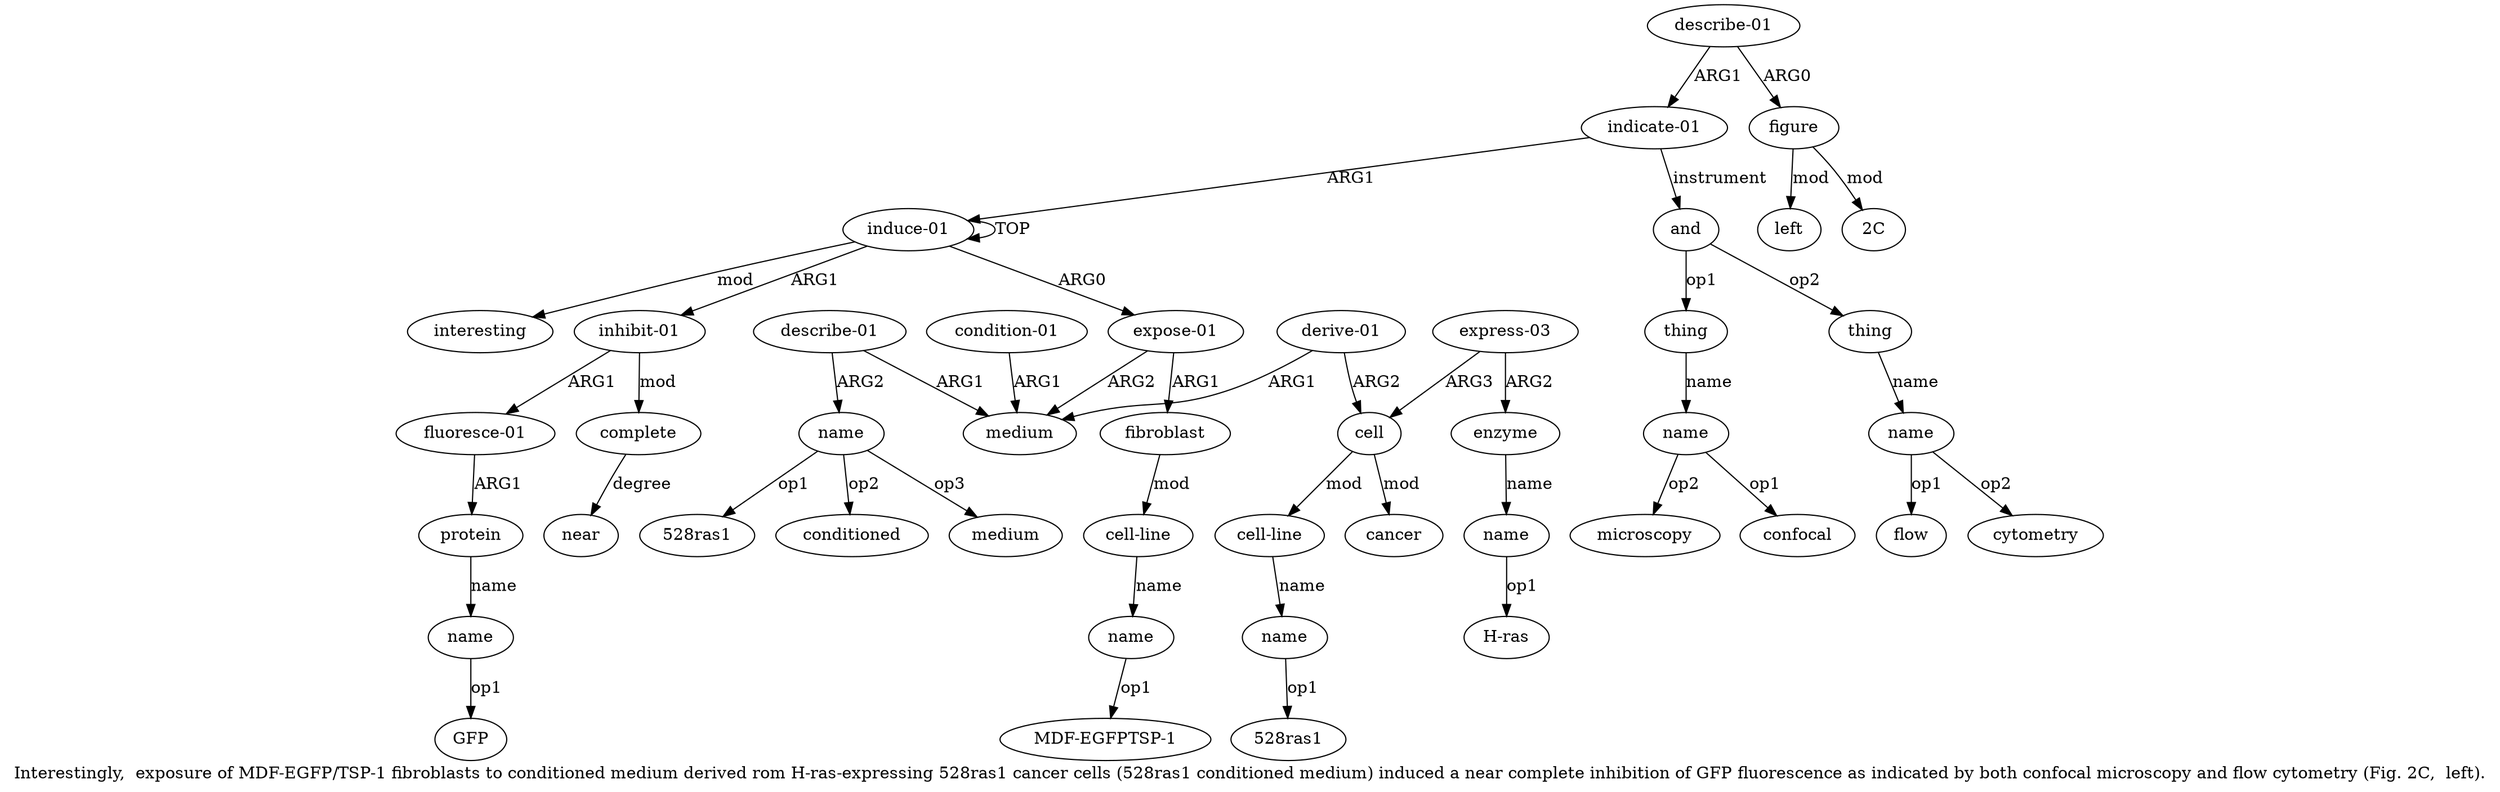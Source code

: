 digraph  {
	graph [label="Interestingly,  exposure of MDF-EGFP/TSP-1 fibroblasts to conditioned medium derived rom H-ras-expressing 528ras1 cancer cells (\
528ras1 conditioned medium) induced a near complete inhibition of GFP fluorescence as indicated by both confocal microscopy and \
flow cytometry (Fig. 2C,  left)."];
	node [label="\N"];
	a20	 [color=black,
		gold_ind=20,
		gold_label=name,
		label=name,
		test_ind=20,
		test_label=name];
	"a20 GFP"	 [color=black,
		gold_ind=-1,
		gold_label=GFP,
		label=GFP,
		test_ind=-1,
		test_label=GFP];
	a20 -> "a20 GFP" [key=0,
	color=black,
	gold_label=op1,
	label=op1,
	test_label=op1];
a21 [color=black,
	gold_ind=21,
	gold_label=complete,
	label=complete,
	test_ind=21,
	test_label=complete];
a22 [color=black,
	gold_ind=22,
	gold_label=near,
	label=near,
	test_ind=22,
	test_label=near];
a21 -> a22 [key=0,
color=black,
gold_label=degree,
label=degree,
test_label=degree];
a23 [color=black,
gold_ind=23,
gold_label=interesting,
label=interesting,
test_ind=23,
test_label=interesting];
a24 [color=black,
gold_ind=24,
gold_label="indicate-01",
label="indicate-01",
test_ind=24,
test_label="indicate-01"];
a25 [color=black,
gold_ind=25,
gold_label=and,
label=and,
test_ind=25,
test_label=and];
a24 -> a25 [key=0,
color=black,
gold_label=instrument,
label=instrument,
test_label=instrument];
a0 [color=black,
gold_ind=0,
gold_label="induce-01",
label="induce-01",
test_ind=0,
test_label="induce-01"];
a24 -> a0 [key=0,
color=black,
gold_label=ARG1,
label=ARG1,
test_label=ARG1];
a26 [color=black,
gold_ind=26,
gold_label=thing,
label=thing,
test_ind=26,
test_label=thing];
a25 -> a26 [key=0,
color=black,
gold_label=op1,
label=op1,
test_label=op1];
a28 [color=black,
gold_ind=28,
gold_label=thing,
label=thing,
test_ind=28,
test_label=thing];
a25 -> a28 [key=0,
color=black,
gold_label=op2,
label=op2,
test_label=op2];
a27 [color=black,
gold_ind=27,
gold_label=name,
label=name,
test_ind=27,
test_label=name];
a26 -> a27 [key=0,
color=black,
gold_label=name,
label=name,
test_label=name];
"a27 microscopy" [color=black,
gold_ind=-1,
gold_label=microscopy,
label=microscopy,
test_ind=-1,
test_label=microscopy];
a27 -> "a27 microscopy" [key=0,
color=black,
gold_label=op2,
label=op2,
test_label=op2];
"a27 confocal" [color=black,
gold_ind=-1,
gold_label=confocal,
label=confocal,
test_ind=-1,
test_label=confocal];
a27 -> "a27 confocal" [key=0,
color=black,
gold_label=op1,
label=op1,
test_label=op1];
a29 [color=black,
gold_ind=29,
gold_label=name,
label=name,
test_ind=29,
test_label=name];
a28 -> a29 [key=0,
color=black,
gold_label=name,
label=name,
test_label=name];
"a29 flow" [color=black,
gold_ind=-1,
gold_label=flow,
label=flow,
test_ind=-1,
test_label=flow];
a29 -> "a29 flow" [key=0,
color=black,
gold_label=op1,
label=op1,
test_label=op1];
"a29 cytometry" [color=black,
gold_ind=-1,
gold_label=cytometry,
label=cytometry,
test_ind=-1,
test_label=cytometry];
a29 -> "a29 cytometry" [key=0,
color=black,
gold_label=op2,
label=op2,
test_label=op2];
"a14 528ras1" [color=black,
gold_ind=-1,
gold_label="528ras1",
label="528ras1",
test_ind=-1,
test_label="528ras1"];
a31 [color=black,
gold_ind=31,
gold_label=figure,
label=figure,
test_ind=31,
test_label=figure];
a32 [color=black,
gold_ind=32,
gold_label=left,
label=left,
test_ind=32,
test_label=left];
a31 -> a32 [key=0,
color=black,
gold_label=mod,
label=mod,
test_label=mod];
"a31 2C" [color=black,
gold_ind=-1,
gold_label="2C",
label="2C",
test_ind=-1,
test_label="2C"];
a31 -> "a31 2C" [key=0,
color=black,
gold_label=mod,
label=mod,
test_label=mod];
a30 [color=black,
gold_ind=30,
gold_label="describe-01",
label="describe-01",
test_ind=30,
test_label="describe-01"];
a30 -> a24 [key=0,
color=black,
gold_label=ARG1,
label=ARG1,
test_label=ARG1];
a30 -> a31 [key=0,
color=black,
gold_label=ARG0,
label=ARG0,
test_label=ARG0];
"a4 MDF-EGFPTSP-1" [color=black,
gold_ind=-1,
gold_label="MDF-EGFPTSP-1",
label="MDF-EGFPTSP-1",
test_ind=-1,
test_label="MDF-EGFPTSP-1"];
"a16 medium" [color=black,
gold_ind=-1,
gold_label=medium,
label=medium,
test_ind=-1,
test_label=medium];
a15 [color=black,
gold_ind=15,
gold_label="describe-01",
label="describe-01",
test_ind=15,
test_label="describe-01"];
a16 [color=black,
gold_ind=16,
gold_label=name,
label=name,
test_ind=16,
test_label=name];
a15 -> a16 [key=0,
color=black,
gold_label=ARG2,
label=ARG2,
test_label=ARG2];
a5 [color=black,
gold_ind=5,
gold_label=medium,
label=medium,
test_ind=5,
test_label=medium];
a15 -> a5 [key=0,
color=black,
gold_label=ARG1,
label=ARG1,
test_label=ARG1];
a14 [color=black,
gold_ind=14,
gold_label=name,
label=name,
test_ind=14,
test_label=name];
a14 -> "a14 528ras1" [key=0,
color=black,
gold_label=op1,
label=op1,
test_label=op1];
a17 [color=black,
gold_ind=17,
gold_label="inhibit-01",
label="inhibit-01",
test_ind=17,
test_label="inhibit-01"];
a17 -> a21 [key=0,
color=black,
gold_label=mod,
label=mod,
test_label=mod];
a18 [color=black,
gold_ind=18,
gold_label="fluoresce-01",
label="fluoresce-01",
test_ind=18,
test_label="fluoresce-01"];
a17 -> a18 [key=0,
color=black,
gold_label=ARG1,
label=ARG1,
test_label=ARG1];
a16 -> "a16 medium" [key=0,
color=black,
gold_label=op3,
label=op3,
test_label=op3];
"a16 528ras1" [color=black,
gold_ind=-1,
gold_label="528ras1",
label="528ras1",
test_ind=-1,
test_label="528ras1"];
a16 -> "a16 528ras1" [key=0,
color=black,
gold_label=op1,
label=op1,
test_label=op1];
"a16 conditioned" [color=black,
gold_ind=-1,
gold_label=conditioned,
label=conditioned,
test_ind=-1,
test_label=conditioned];
a16 -> "a16 conditioned" [key=0,
color=black,
gold_label=op2,
label=op2,
test_label=op2];
a11 [color=black,
gold_ind=11,
gold_label=enzyme,
label=enzyme,
test_ind=11,
test_label=enzyme];
a12 [color=black,
gold_ind=12,
gold_label=name,
label=name,
test_ind=12,
test_label=name];
a11 -> a12 [key=0,
color=black,
gold_label=name,
label=name,
test_label=name];
a10 [color=black,
gold_ind=10,
gold_label="express-03",
label="express-03",
test_ind=10,
test_label="express-03"];
a10 -> a11 [key=0,
color=black,
gold_label=ARG2,
label=ARG2,
test_label=ARG2];
a8 [color=black,
gold_ind=8,
gold_label=cell,
label=cell,
test_ind=8,
test_label=cell];
a10 -> a8 [key=0,
color=black,
gold_label=ARG3,
label=ARG3,
test_label=ARG3];
a13 [color=black,
gold_ind=13,
gold_label="cell-line",
label="cell-line",
test_ind=13,
test_label="cell-line"];
a13 -> a14 [key=0,
color=black,
gold_label=name,
label=name,
test_label=name];
"a12 H-ras" [color=black,
gold_ind=-1,
gold_label="H-ras",
label="H-ras",
test_ind=-1,
test_label="H-ras"];
a12 -> "a12 H-ras" [key=0,
color=black,
gold_label=op1,
label=op1,
test_label=op1];
a19 [color=black,
gold_ind=19,
gold_label=protein,
label=protein,
test_ind=19,
test_label=protein];
a19 -> a20 [key=0,
color=black,
gold_label=name,
label=name,
test_label=name];
a18 -> a19 [key=0,
color=black,
gold_label=ARG1,
label=ARG1,
test_label=ARG1];
a1 [color=black,
gold_ind=1,
gold_label="expose-01",
label="expose-01",
test_ind=1,
test_label="expose-01"];
a2 [color=black,
gold_ind=2,
gold_label=fibroblast,
label=fibroblast,
test_ind=2,
test_label=fibroblast];
a1 -> a2 [key=0,
color=black,
gold_label=ARG1,
label=ARG1,
test_label=ARG1];
a1 -> a5 [key=0,
color=black,
gold_label=ARG2,
label=ARG2,
test_label=ARG2];
a0 -> a23 [key=0,
color=black,
gold_label=mod,
label=mod,
test_label=mod];
a0 -> a17 [key=0,
color=black,
gold_label=ARG1,
label=ARG1,
test_label=ARG1];
a0 -> a1 [key=0,
color=black,
gold_label=ARG0,
label=ARG0,
test_label=ARG0];
a0 -> a0 [key=0,
color=black,
gold_label=TOP,
label=TOP,
test_label=TOP];
a3 [color=black,
gold_ind=3,
gold_label="cell-line",
label="cell-line",
test_ind=3,
test_label="cell-line"];
a4 [color=black,
gold_ind=4,
gold_label=name,
label=name,
test_ind=4,
test_label=name];
a3 -> a4 [key=0,
color=black,
gold_label=name,
label=name,
test_label=name];
a2 -> a3 [key=0,
color=black,
gold_label=mod,
label=mod,
test_label=mod];
a4 -> "a4 MDF-EGFPTSP-1" [key=0,
color=black,
gold_label=op1,
label=op1,
test_label=op1];
a7 [color=black,
gold_ind=7,
gold_label="derive-01",
label="derive-01",
test_ind=7,
test_label="derive-01"];
a7 -> a5 [key=0,
color=black,
gold_label=ARG1,
label=ARG1,
test_label=ARG1];
a7 -> a8 [key=0,
color=black,
gold_label=ARG2,
label=ARG2,
test_label=ARG2];
a6 [color=black,
gold_ind=6,
gold_label="condition-01",
label="condition-01",
test_ind=6,
test_label="condition-01"];
a6 -> a5 [key=0,
color=black,
gold_label=ARG1,
label=ARG1,
test_label=ARG1];
a9 [color=black,
gold_ind=9,
gold_label=cancer,
label=cancer,
test_ind=9,
test_label=cancer];
a8 -> a13 [key=0,
color=black,
gold_label=mod,
label=mod,
test_label=mod];
a8 -> a9 [key=0,
color=black,
gold_label=mod,
label=mod,
test_label=mod];
}
